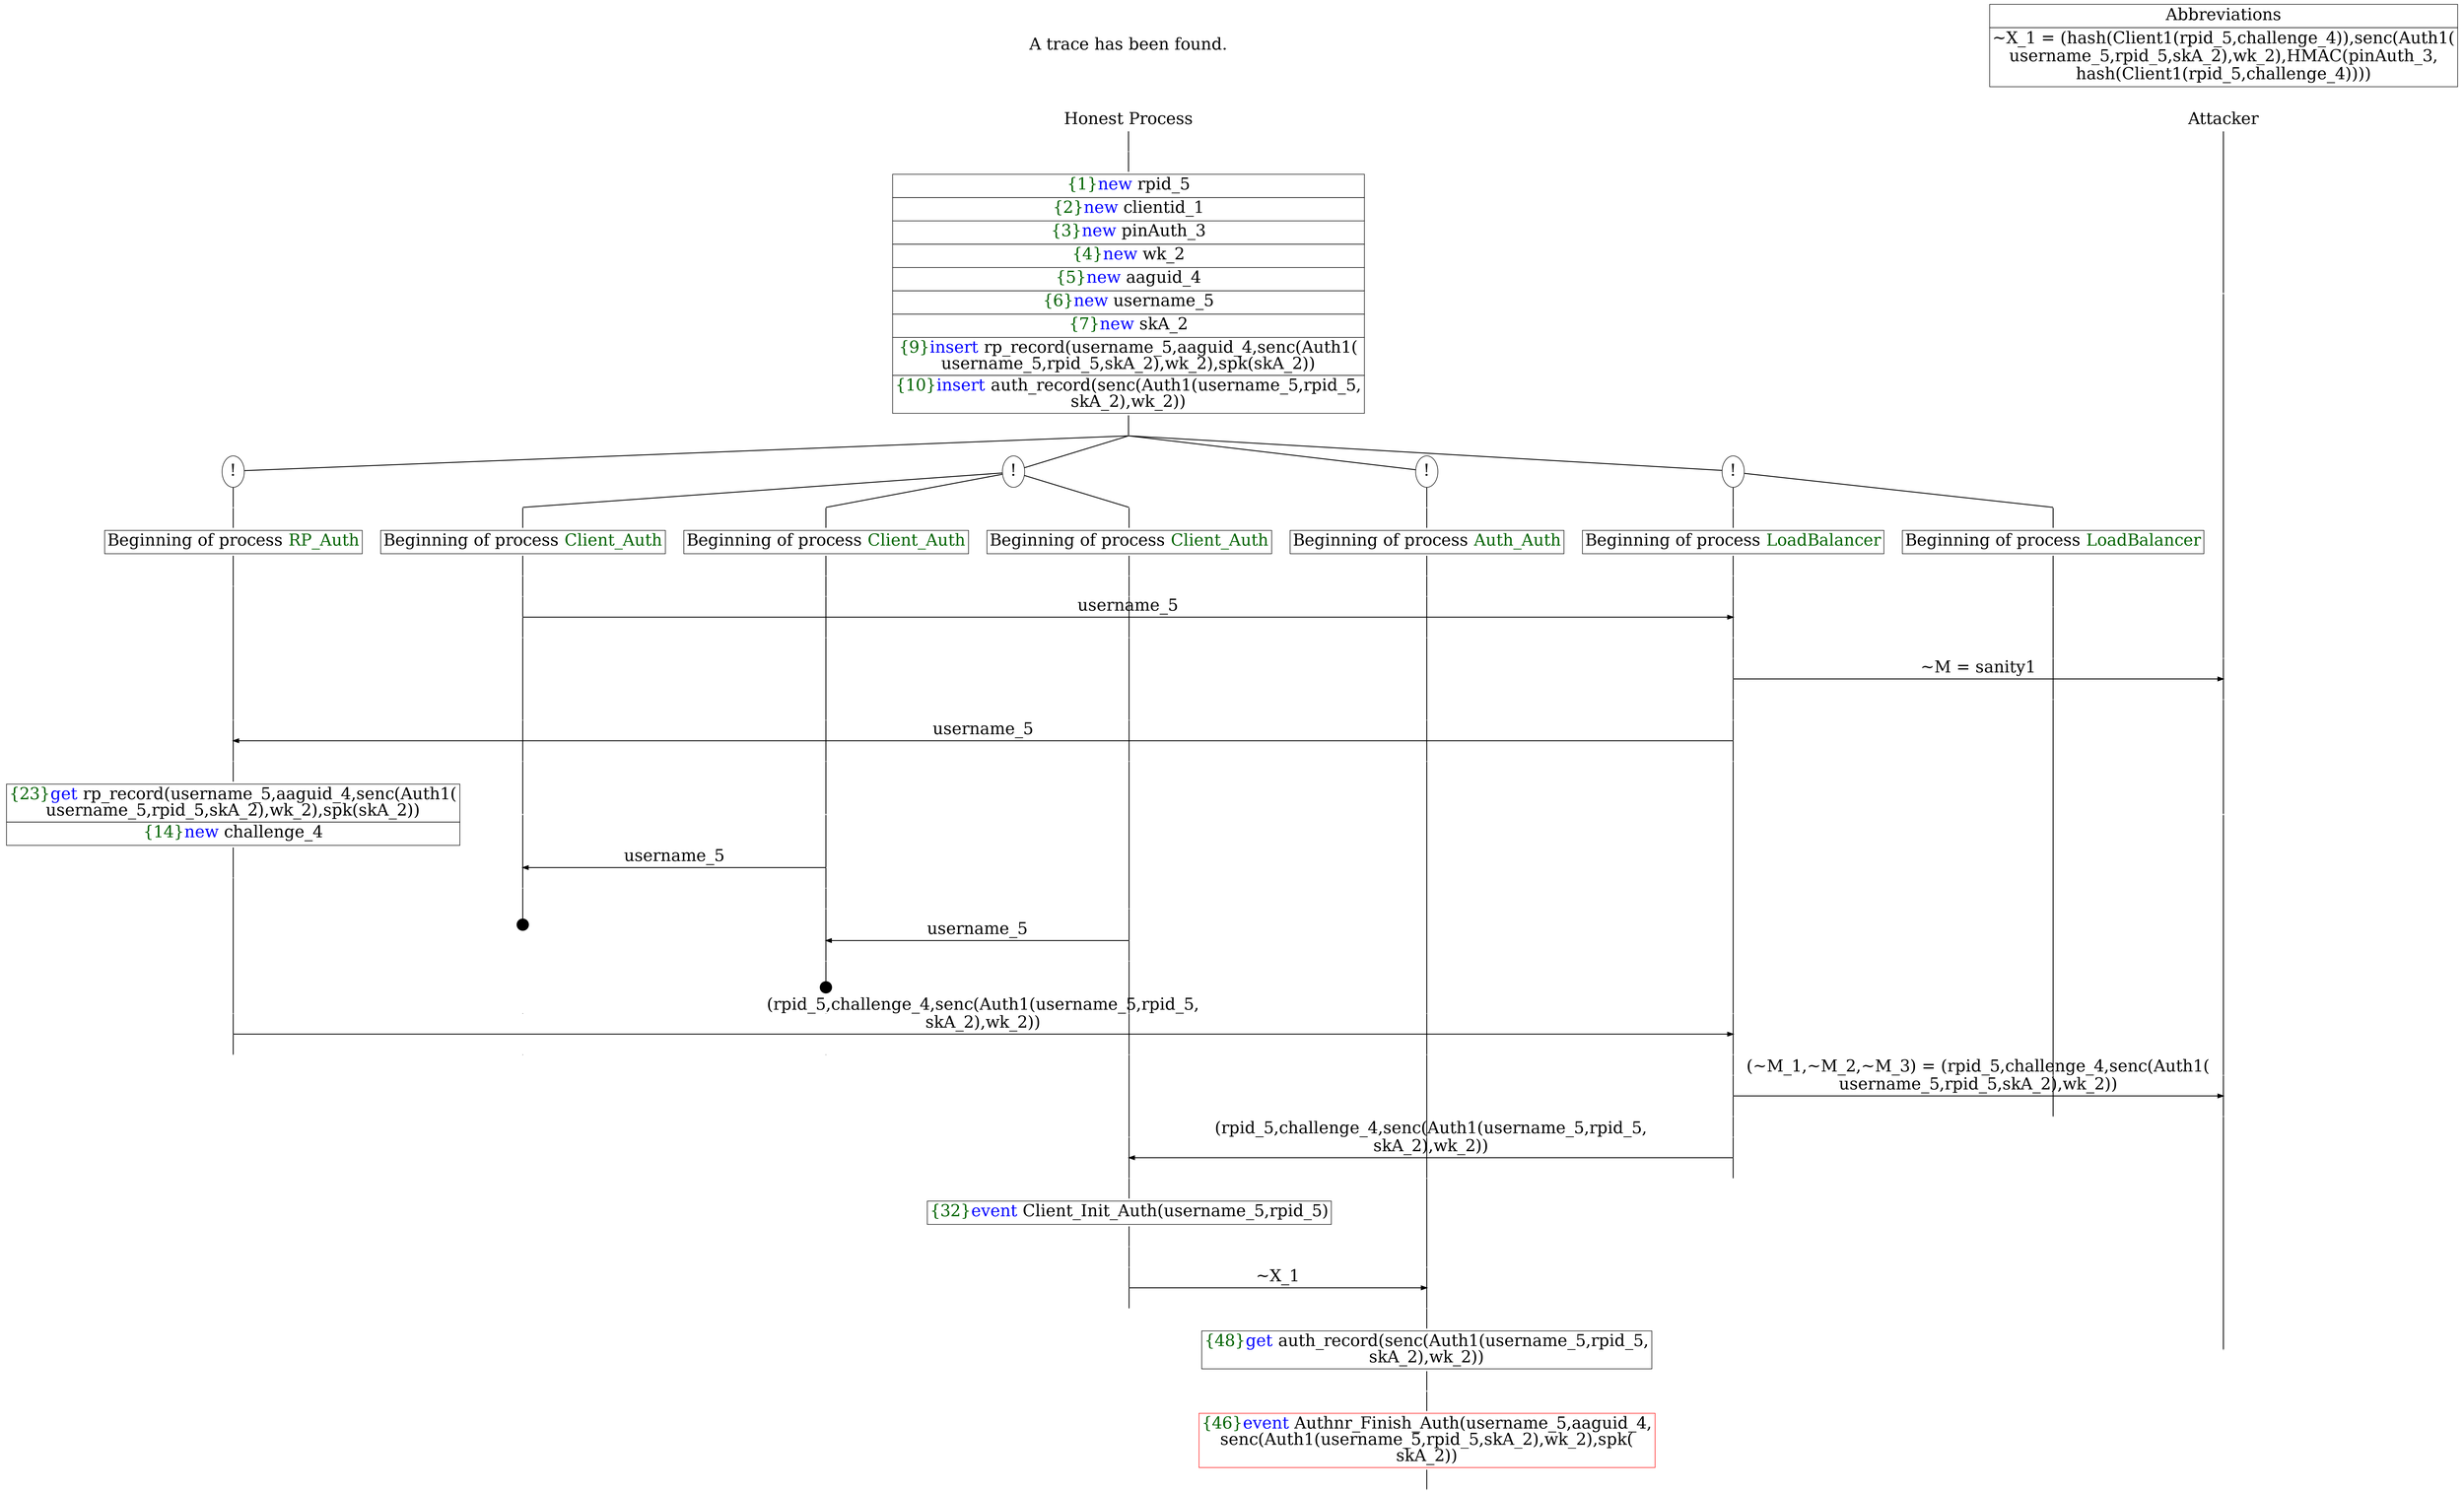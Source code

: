 digraph {
graph [ordering = out]
edge [arrowhead = none, penwidth = 1.6, fontsize = 30]
node [shape = point, width = 0, height = 0, fontsize = 30]
Trace [label = <A trace has been found.<br/>
>, shape = plaintext]
P0__0 [label = "Honest Process", shape = plaintext]
P__0 [label = "Attacker", shape = plaintext]
Trace -> P0__0 [label = "", style = invisible, weight = 100]{rank = same; P0__0 P__0}
P0__0 -> P0__1 [label = <>, weight = 100]
P0__1 -> P0__2 [label = <>, weight = 100]
P0__2 [shape = plaintext, label = <<TABLE BORDER="0" CELLBORDER="1" CELLSPACING="0" CELLPADDING="4"> <TR><TD><FONT COLOR="darkgreen">{1}</FONT><FONT COLOR="blue">new </FONT>rpid_5</TD></TR><TR><TD><FONT COLOR="darkgreen">{2}</FONT><FONT COLOR="blue">new </FONT>clientid_1</TD></TR><TR><TD><FONT COLOR="darkgreen">{3}</FONT><FONT COLOR="blue">new </FONT>pinAuth_3</TD></TR><TR><TD><FONT COLOR="darkgreen">{4}</FONT><FONT COLOR="blue">new </FONT>wk_2</TD></TR><TR><TD><FONT COLOR="darkgreen">{5}</FONT><FONT COLOR="blue">new </FONT>aaguid_4</TD></TR><TR><TD><FONT COLOR="darkgreen">{6}</FONT><FONT COLOR="blue">new </FONT>username_5</TD></TR><TR><TD><FONT COLOR="darkgreen">{7}</FONT><FONT COLOR="blue">new </FONT>skA_2</TD></TR><TR><TD><FONT COLOR="darkgreen">{9}</FONT><FONT COLOR="blue">insert </FONT>rp_record(username_5,aaguid_4,senc(Auth1(<br/>
username_5,rpid_5,skA_2),wk_2),spk(skA_2))</TD></TR><TR><TD><FONT COLOR="darkgreen">{10}</FONT><FONT COLOR="blue">insert </FONT>auth_record(senc(Auth1(username_5,rpid_5,<br/>
skA_2),wk_2))</TD></TR></TABLE>>]
P0__2 -> P0__3 [label = <>, weight = 100]
P__0 -> P__1 [label = <>, weight = 100]
{rank = same; P__1 P0__2}
/*RPar */
P0__3 -> P0_3__3 [label = <>]
P0__3 -> P0_2__3 [label = <>]
P0__3 -> P0_1__3 [label = <>]
P0__3 -> P0_0__3 [label = <>]
P0__3 [label = "", fixedsize = false, width = 0, height = 0, shape = none]
{rank = same; P0_0__3 P0_1__3 P0_2__3 P0_3__3}
P0_0__3 [label = "!", shape = ellipse]
{rank = same; P0_0_1__3 P0_0_0__3}
P0_0_1__3 [label = "", fixedsize = false, width = 0, height = 0, shape = none]
P0_0__3 -> P0_0_1__3 [label = <>]
P0_0_0__3 [label = "", fixedsize = false, width = 0, height = 0, shape = none]
P0_0__3 -> P0_0_0__3 [label = <>]
P0_0_0__3 -> P0_0_0__4 [label = <>, weight = 100]
P0_0_0__4 [shape = plaintext, label = <<TABLE BORDER="0" CELLBORDER="1" CELLSPACING="0" CELLPADDING="4"> <TR><TD>Beginning of process <FONT COLOR="darkgreen">LoadBalancer</FONT></TD></TR></TABLE>>]
P0_0_0__4 -> P0_0_0__5 [label = <>, weight = 100]
P0_0_1__3 -> P0_0_1__4 [label = <>, weight = 100]
P0_0_1__4 [shape = plaintext, label = <<TABLE BORDER="0" CELLBORDER="1" CELLSPACING="0" CELLPADDING="4"> <TR><TD>Beginning of process <FONT COLOR="darkgreen">LoadBalancer</FONT></TD></TR></TABLE>>]
P0_0_1__4 -> P0_0_1__5 [label = <>, weight = 100]
P0_1__3 [label = "!", shape = ellipse]
P0_1_0__3 [label = "", fixedsize = false, width = 0, height = 0, shape = none]
P0_1__3 -> P0_1_0__3 [label = <>, weight = 100]
P0_1_0__3 -> P0_1_0__4 [label = <>, weight = 100]
P0_1_0__4 [shape = plaintext, label = <<TABLE BORDER="0" CELLBORDER="1" CELLSPACING="0" CELLPADDING="4"> <TR><TD>Beginning of process <FONT COLOR="darkgreen">Auth_Auth</FONT></TD></TR></TABLE>>]
P0_1_0__4 -> P0_1_0__5 [label = <>, weight = 100]
P0_2__3 [label = "!", shape = ellipse]
{rank = same; P0_2_2__3 P0_2_1__3 P0_2_0__3}
P0_2_2__3 [label = "", fixedsize = false, width = 0, height = 0, shape = none]
P0_2__3 -> P0_2_2__3 [label = <>]
P0_2_1__3 [label = "", fixedsize = false, width = 0, height = 0, shape = none]
P0_2__3 -> P0_2_1__3 [label = <>]
P0_2_0__3 [label = "", fixedsize = false, width = 0, height = 0, shape = none]
P0_2__3 -> P0_2_0__3 [label = <>]
P0_2_0__3 -> P0_2_0__4 [label = <>, weight = 100]
P0_2_0__4 [shape = plaintext, label = <<TABLE BORDER="0" CELLBORDER="1" CELLSPACING="0" CELLPADDING="4"> <TR><TD>Beginning of process <FONT COLOR="darkgreen">Client_Auth</FONT></TD></TR></TABLE>>]
P0_2_0__4 -> P0_2_0__5 [label = <>, weight = 100]
P0_2_1__3 -> P0_2_1__4 [label = <>, weight = 100]
P0_2_1__4 [shape = plaintext, label = <<TABLE BORDER="0" CELLBORDER="1" CELLSPACING="0" CELLPADDING="4"> <TR><TD>Beginning of process <FONT COLOR="darkgreen">Client_Auth</FONT></TD></TR></TABLE>>]
P0_2_1__4 -> P0_2_1__5 [label = <>, weight = 100]
P0_2_2__3 -> P0_2_2__4 [label = <>, weight = 100]
P0_2_2__4 [shape = plaintext, label = <<TABLE BORDER="0" CELLBORDER="1" CELLSPACING="0" CELLPADDING="4"> <TR><TD>Beginning of process <FONT COLOR="darkgreen">Client_Auth</FONT></TD></TR></TABLE>>]
P0_2_2__4 -> P0_2_2__5 [label = <>, weight = 100]
P0_3__3 [label = "!", shape = ellipse]
P0_3_0__3 [label = "", fixedsize = false, width = 0, height = 0, shape = none]
P0_3__3 -> P0_3_0__3 [label = <>, weight = 100]
P0_3_0__3 -> P0_3_0__4 [label = <>, weight = 100]
P0_3_0__4 [shape = plaintext, label = <<TABLE BORDER="0" CELLBORDER="1" CELLSPACING="0" CELLPADDING="4"> <TR><TD>Beginning of process <FONT COLOR="darkgreen">RP_Auth</FONT></TD></TR></TABLE>>]
P0_3_0__4 -> P0_3_0__5 [label = <>, weight = 100]
P0_2_2__5 -> P0_2_2__6 [label = <>, weight = 100]
P0_2_1__5 -> P0_2_1__6 [label = <>, weight = 100]
P0_2_0__5 -> P0_2_0__6 [label = <>, weight = 100]
P0_1_0__5 -> P0_1_0__6 [label = <>, weight = 100]
P0_0_1__5 -> P0_0_1__6 [label = <>, weight = 100]
{rank = same; P0_0_1__6 P0_1_0__6 P0_2_0__6 P0_2_1__6 P0_2_2__6}
P0_2_2__6 -> P0_2_2__7 [label = <>, weight = 100]
P0_0_1__6 -> P0_0_1__7 [label = <>, weight = 100]
{rank = same; P0_0_1__7 P0_2_2__7}
P0_2_2__7 -> P0_0_1__7 [label = <username_5>, arrowhead = normal]
P0_2_2__7 -> P0_2_2__8 [label = <>, weight = 100]
P0_2_1__6 -> P0_2_1__7 [label = <>, weight = 100]
P0_2_0__6 -> P0_2_0__7 [label = <>, weight = 100]
P0_1_0__6 -> P0_1_0__7 [label = <>, weight = 100]
P0_0_1__7 -> P0_0_1__8 [label = <>, weight = 100]
{rank = same; P0_0_1__8 P0_1_0__7 P0_2_0__7 P0_2_1__7 P0_2_2__8}
P0_0_1__8 -> P0_0_1__9 [label = <>, weight = 100]
P0_0_0__5 -> P0_0_0__6 [label = <>, weight = 100]
P__1 -> P__2 [label = <>, weight = 100]
{rank = same; P__2 P0_0_0__6 P0_0_1__9}
P0_0_1__9 -> P0_0_1__10 [label = <>, weight = 100]
P__2 -> P__3 [label = <>, weight = 100]
{rank = same; P__3 P0_0_1__10}
P0_0_1__10 -> P__3 [label = <~M = sanity1>, arrowhead = normal]
P0_0_1__10 -> P0_0_1__11 [label = <>, weight = 100]
P0_0_0__6 -> P0_0_0__7 [label = <>, weight = 100]
P__3 -> P__4 [label = <>, weight = 100]
{rank = same; P__4 P0_0_0__7 P0_0_1__11}
P0_3_0__5 -> P0_3_0__6 [label = <>, weight = 100]
P0_2_2__8 -> P0_2_2__9 [label = <>, weight = 100]
P0_2_1__7 -> P0_2_1__8 [label = <>, weight = 100]
P0_2_0__7 -> P0_2_0__8 [label = <>, weight = 100]
P0_1_0__7 -> P0_1_0__8 [label = <>, weight = 100]
P0_0_1__11 -> P0_0_1__12 [label = <>, weight = 100]
{rank = same; P0_0_1__12 P0_1_0__8 P0_2_0__8 P0_2_1__8 P0_2_2__9 P0_3_0__6}
P0_3_0__6 -> P0_3_0__7 [label = <>, weight = 100]
P0_0_1__12 -> P0_0_1__13 [label = <>, weight = 100]
{rank = same; P0_0_1__13 P0_3_0__7}
P0_3_0__7 -> P0_0_1__13 [label = <username_5>, dir = back, arrowhead = normal]
P0_3_0__7 -> P0_3_0__8 [label = <>, weight = 100]
P0_2_2__9 -> P0_2_2__10 [label = <>, weight = 100]
P0_2_1__8 -> P0_2_1__9 [label = <>, weight = 100]
P0_2_0__8 -> P0_2_0__9 [label = <>, weight = 100]
P0_1_0__8 -> P0_1_0__9 [label = <>, weight = 100]
P0_0_1__13 -> P0_0_1__14 [label = <>, weight = 100]
{rank = same; P0_0_1__14 P0_1_0__9 P0_2_0__9 P0_2_1__9 P0_2_2__10 P0_3_0__8}
P0_3_0__8 -> P0_3_0__9 [label = <>, weight = 100]
P0_3_0__9 [shape = plaintext, label = <<TABLE BORDER="0" CELLBORDER="1" CELLSPACING="0" CELLPADDING="4"> <TR><TD><FONT COLOR="darkgreen">{23}</FONT><FONT COLOR="blue">get </FONT>rp_record(username_5,aaguid_4,senc(Auth1(<br/>
username_5,rpid_5,skA_2),wk_2),spk(skA_2))</TD></TR><TR><TD><FONT COLOR="darkgreen">{14}</FONT><FONT COLOR="blue">new </FONT>challenge_4</TD></TR></TABLE>>]
P0_3_0__9 -> P0_3_0__10 [label = <>, weight = 100]
P__4 -> P__5 [label = <>, weight = 100]
{rank = same; P__5 P0_3_0__9}
P0_2_2__10 -> P0_2_2__11 [label = <>, weight = 100]
P0_2_1__9 -> P0_2_1__10 [label = <>, weight = 100]
{rank = same; P0_2_1__10 P0_2_2__11}
P0_2_2__11 -> P0_2_2__12 [label = <>, weight = 100]
P0_2_1__10 -> P0_2_1__11 [label = <>, weight = 100]
{rank = same; P0_2_1__11 P0_2_2__12}
P0_2_2__12 -> P0_2_1__11 [label = <username_5>, dir = back, arrowhead = normal]
P0_2_2__12 -> P0_2_2__13 [label = <>, weight = 100]
P0_2_1__11 -> P0_2_1__12 [label = <>, weight = 100]
{rank = same; P0_2_1__12 P0_2_2__13}
P0_2_2__14 [label = "", width = 0.3, height = 0.3]
P0_2_2__13 -> P0_2_2__14 [label = <>, weight = 100]
P0_2_1__12 -> P0_2_1__13 [label = <>, weight = 100]
P0_2_0__9 -> P0_2_0__10 [label = <>, weight = 100]
{rank = same; P0_2_0__10 P0_2_1__13}
P0_2_1__13 -> P0_2_1__14 [label = <>, weight = 100]
P0_2_0__10 -> P0_2_0__11 [label = <>, weight = 100]
{rank = same; P0_2_0__11 P0_2_1__14}
P0_2_1__14 -> P0_2_0__11 [label = <username_5>, dir = back, arrowhead = normal]
P0_2_1__14 -> P0_2_1__15 [label = <>, weight = 100]
P0_2_0__11 -> P0_2_0__12 [label = <>, weight = 100]
{rank = same; P0_2_0__12 P0_2_1__15}
P0_2_1__16 [label = "", width = 0.3, height = 0.3]
P0_2_1__15 -> P0_2_1__16 [label = <>, weight = 100]
P0_3_0__10 -> P0_3_0__11 [label = <>, weight = 100]
P0_2_2__15 [label = "", style = invisible]
P0_2_2__14 -> P0_2_2__15 [label = <>, weight = 100, style = invisible]
P0_2_1__17 [label = "", style = invisible]
P0_2_1__16 -> P0_2_1__17 [label = <>, weight = 100, style = invisible]
P0_2_0__12 -> P0_2_0__13 [label = <>, weight = 100]
P0_1_0__9 -> P0_1_0__10 [label = <>, weight = 100]
P0_0_1__14 -> P0_0_1__15 [label = <>, weight = 100]
{rank = same; P0_0_1__15 P0_1_0__10 P0_2_0__13 P0_2_1__17 P0_2_2__15 P0_3_0__11}
P0_3_0__11 -> P0_3_0__12 [label = <>, weight = 100]
P0_0_1__15 -> P0_0_1__16 [label = <>, weight = 100]
{rank = same; P0_0_1__16 P0_3_0__12}
P0_3_0__12 -> P0_0_1__16 [label = <(rpid_5,challenge_4,senc(Auth1(username_5,rpid_5,<br/>
skA_2),wk_2))>, arrowhead = normal]
P0_3_0__12 -> P0_3_0__13 [label = <>, weight = 100]
P0_2_2__16 [label = "", style = invisible]
P0_2_2__15 -> P0_2_2__16 [label = <>, weight = 100, style = invisible]
P0_2_1__18 [label = "", style = invisible]
P0_2_1__17 -> P0_2_1__18 [label = <>, weight = 100, style = invisible]
P0_2_0__13 -> P0_2_0__14 [label = <>, weight = 100]
P0_1_0__10 -> P0_1_0__11 [label = <>, weight = 100]
P0_0_1__16 -> P0_0_1__17 [label = <>, weight = 100]
{rank = same; P0_0_1__17 P0_1_0__11 P0_2_0__14 P0_2_1__18 P0_2_2__16 P0_3_0__13}
P0_0_1__17 -> P0_0_1__18 [label = <>, weight = 100]
P0_0_0__7 -> P0_0_0__8 [label = <>, weight = 100]
P__5 -> P__6 [label = <>, weight = 100]
{rank = same; P__6 P0_0_0__8 P0_0_1__18}
P0_0_1__18 -> P0_0_1__19 [label = <>, weight = 100]
P__6 -> P__7 [label = <>, weight = 100]
{rank = same; P__7 P0_0_1__19}
P0_0_1__19 -> P__7 [label = <(~M_1,~M_2,~M_3) = (rpid_5,challenge_4,senc(Auth1(<br/>
username_5,rpid_5,skA_2),wk_2))>, arrowhead = normal]
P0_0_1__19 -> P0_0_1__20 [label = <>, weight = 100]
P0_0_0__8 -> P0_0_0__9 [label = <>, weight = 100]
P__7 -> P__8 [label = <>, weight = 100]
{rank = same; P__8 P0_0_0__9 P0_0_1__20}
P0_2_0__14 -> P0_2_0__15 [label = <>, weight = 100]
P0_1_0__11 -> P0_1_0__12 [label = <>, weight = 100]
P0_0_1__20 -> P0_0_1__21 [label = <>, weight = 100]
{rank = same; P0_0_1__21 P0_1_0__12 P0_2_0__15}
P0_2_0__15 -> P0_2_0__16 [label = <>, weight = 100]
P0_0_1__21 -> P0_0_1__22 [label = <>, weight = 100]
{rank = same; P0_0_1__22 P0_2_0__16}
P0_2_0__16 -> P0_0_1__22 [label = <(rpid_5,challenge_4,senc(Auth1(username_5,rpid_5,<br/>
skA_2),wk_2))>, dir = back, arrowhead = normal]
P0_2_0__16 -> P0_2_0__17 [label = <>, weight = 100]
P0_1_0__12 -> P0_1_0__13 [label = <>, weight = 100]
P0_0_1__22 -> P0_0_1__23 [label = <>, weight = 100]
{rank = same; P0_0_1__23 P0_1_0__13 P0_2_0__17}
P0_2_0__17 -> P0_2_0__18 [label = <>, weight = 100]
P0_2_0__18 [shape = plaintext, label = <<TABLE BORDER="0" CELLBORDER="1" CELLSPACING="0" CELLPADDING="4"> <TR><TD><FONT COLOR="darkgreen">{32}</FONT><FONT COLOR="blue">event</FONT> Client_Init_Auth(username_5,rpid_5)</TD></TR></TABLE>>]
P0_2_0__18 -> P0_2_0__19 [label = <>, weight = 100]
P0_2_0__19 -> P0_2_0__20 [label = <>, weight = 100]
P0_1_0__13 -> P0_1_0__14 [label = <>, weight = 100]
{rank = same; P0_1_0__14 P0_2_0__20}
P0_2_0__20 -> P0_2_0__21 [label = <>, weight = 100]
P0_1_0__14 -> P0_1_0__15 [label = <>, weight = 100]
{rank = same; P0_1_0__15 P0_2_0__21}
P0_2_0__21 -> P0_1_0__15 [label = <~X_1>, arrowhead = normal]
P0_2_0__21 -> P0_2_0__22 [label = <>, weight = 100]
P0_1_0__15 -> P0_1_0__16 [label = <>, weight = 100]
{rank = same; P0_1_0__16 P0_2_0__22}
P0_1_0__16 -> P0_1_0__17 [label = <>, weight = 100]
P0_1_0__17 [shape = plaintext, label = <<TABLE BORDER="0" CELLBORDER="1" CELLSPACING="0" CELLPADDING="4"> <TR><TD><FONT COLOR="darkgreen">{48}</FONT><FONT COLOR="blue">get </FONT>auth_record(senc(Auth1(username_5,rpid_5,<br/>
skA_2),wk_2))</TD></TR></TABLE>>]
P0_1_0__17 -> P0_1_0__18 [label = <>, weight = 100]
P__8 -> P__9 [label = <>, weight = 100]
{rank = same; P__9 P0_1_0__17}
P0_1_0__18 -> P0_1_0__19 [label = <>, weight = 100]
P0_1_0__19 [color = red, shape = plaintext, label = <<TABLE BORDER="0" CELLBORDER="1" CELLSPACING="0" CELLPADDING="4"> <TR><TD><FONT COLOR="darkgreen">{46}</FONT><FONT COLOR="blue">event</FONT> Authnr_Finish_Auth(username_5,aaguid_4,<br/>
senc(Auth1(username_5,rpid_5,skA_2),wk_2),spk(<br/>
skA_2))</TD></TR></TABLE>>]
P0_1_0__19 -> P0_1_0__20 [label = <>, weight = 100]
Abbrev [shape = plaintext, label = <<TABLE BORDER="0" CELLBORDER="1" CELLSPACING="0" CELLPADDING="4"><TR> <TD> Abbreviations </TD></TR><TR><TD>~X_1 = (hash(Client1(rpid_5,challenge_4)),senc(Auth1(<br/>
username_5,rpid_5,skA_2),wk_2),HMAC(pinAuth_3,<br/>
hash(Client1(rpid_5,challenge_4))))</TD></TR></TABLE>>]Abbrev -> P__0 [style = invisible, weight =100]}